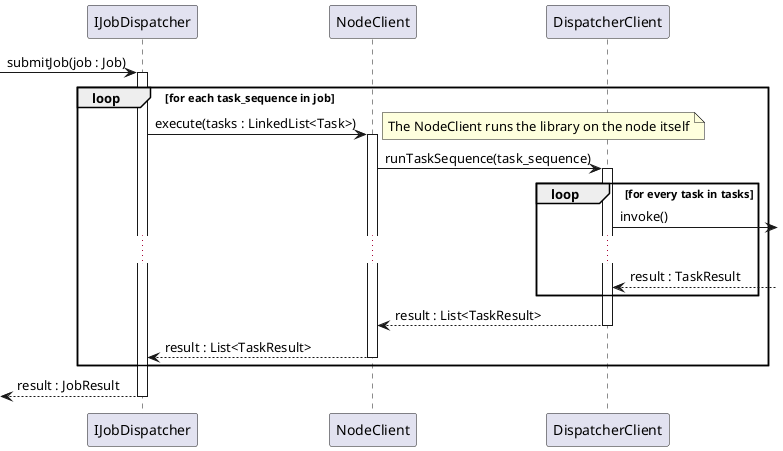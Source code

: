 @startuml

[-> IJobDispatcher : submitJob(job : Job)
activate IJobDispatcher

loop for each task_sequence in job

    IJobDispatcher -> NodeClient : execute(tasks : LinkedList<Task>)
    activate NodeClient
        note right: The NodeClient runs the library on the node itself
        NodeClient -> DispatcherClient : runTaskSequence(task_sequence)
        activate DispatcherClient
            loop for every task in tasks
                DispatcherClient ->] : invoke()
                ...
                DispatcherClient <--] : result : TaskResult
            end
            NodeClient <-- DispatcherClient : result : List<TaskResult>
        deactivate DispatcherClient
        IJobDispatcher <-- NodeClient : result : List<TaskResult>
    deactivate NodeClient

end
[<-- IJobDispatcher : result : JobResult
deactivate IJobDispatcher
@enduml